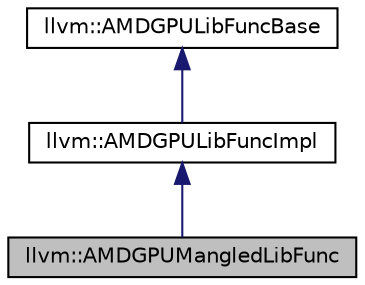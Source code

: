 digraph "llvm::AMDGPUMangledLibFunc"
{
 // LATEX_PDF_SIZE
  bgcolor="transparent";
  edge [fontname="Helvetica",fontsize="10",labelfontname="Helvetica",labelfontsize="10"];
  node [fontname="Helvetica",fontsize="10",shape="box"];
  Node1 [label="llvm::AMDGPUMangledLibFunc",height=0.2,width=0.4,color="black", fillcolor="grey75", style="filled", fontcolor="black",tooltip=" "];
  Node2 -> Node1 [dir="back",color="midnightblue",fontsize="10",style="solid",fontname="Helvetica"];
  Node2 [label="llvm::AMDGPULibFuncImpl",height=0.2,width=0.4,color="black",URL="$classllvm_1_1AMDGPULibFuncImpl.html",tooltip=" "];
  Node3 -> Node2 [dir="back",color="midnightblue",fontsize="10",style="solid",fontname="Helvetica"];
  Node3 [label="llvm::AMDGPULibFuncBase",height=0.2,width=0.4,color="black",URL="$classllvm_1_1AMDGPULibFuncBase.html",tooltip=" "];
}
